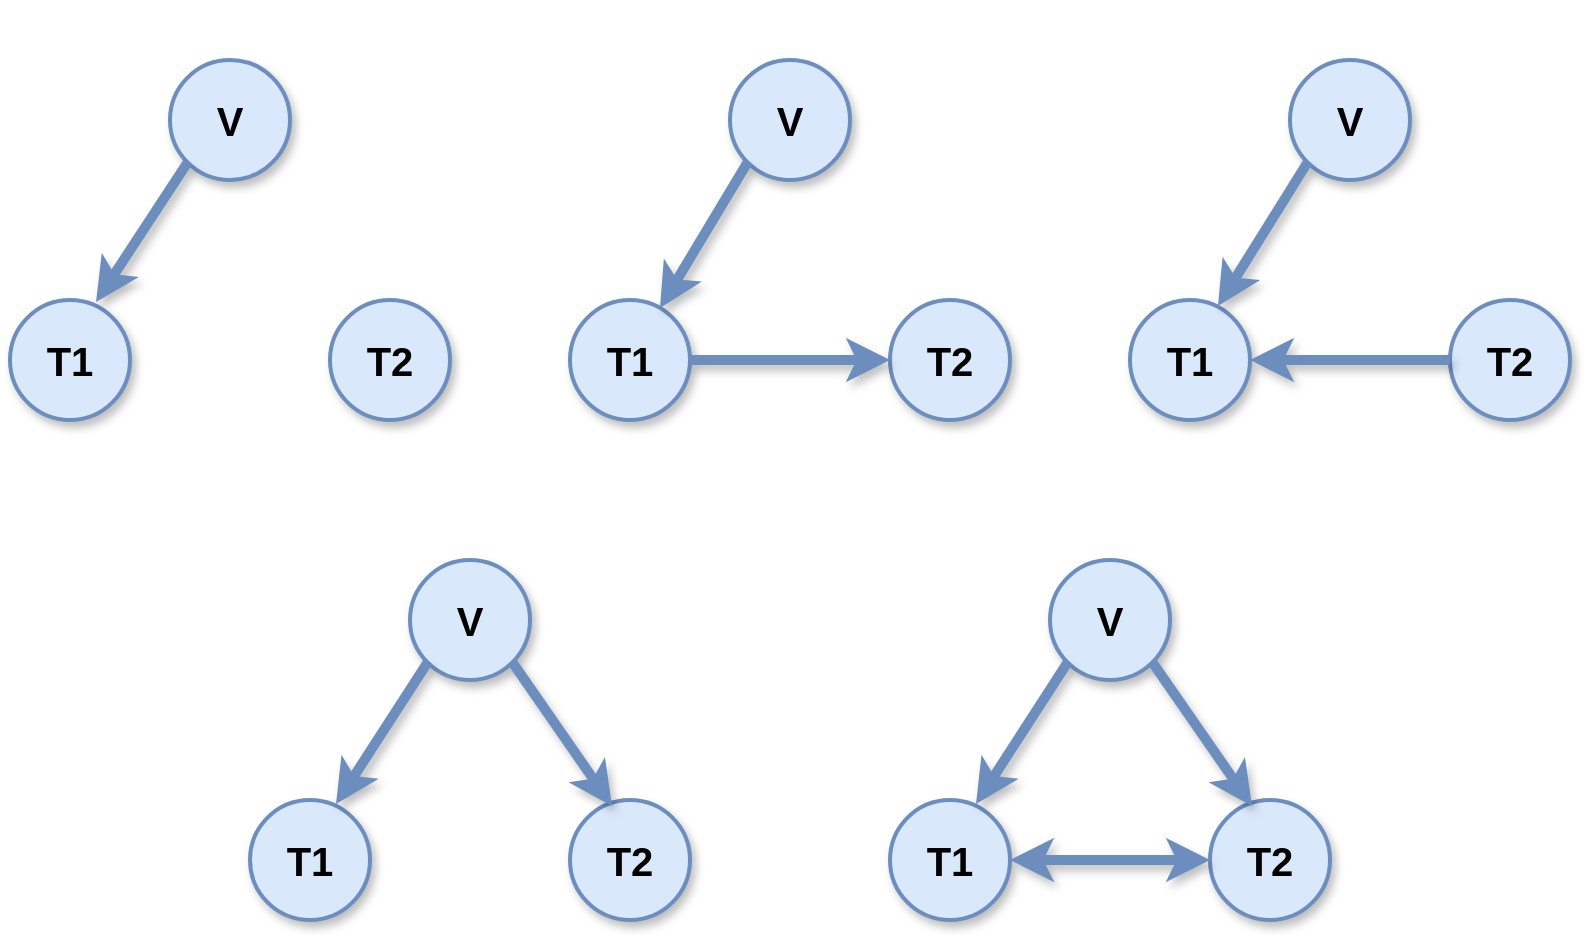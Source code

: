 <mxfile version="25.0.2">
  <diagram name="Page-1" id="KL53qAabpxqSajSM73HF">
    <mxGraphModel dx="1418" dy="1420" grid="1" gridSize="10" guides="1" tooltips="1" connect="1" arrows="1" fold="1" page="1" pageScale="1" pageWidth="850" pageHeight="600" math="1" shadow="0">
      <root>
        <mxCell id="0" />
        <mxCell id="1" parent="0" />
        <mxCell id="Ya9fY4rdkiM0QhiMj1Qv-2" value="&lt;font style=&quot;font-size: 20px;&quot;&gt;&lt;b style=&quot;&quot;&gt;V&lt;/b&gt;&lt;/font&gt;" style="ellipse;whiteSpace=wrap;html=1;aspect=fixed;fillColor=#dae8fc;strokeColor=#6c8ebf;strokeWidth=2;shadow=1;" vertex="1" parent="1">
          <mxGeometry x="120" y="-520" width="60" height="60" as="geometry" />
        </mxCell>
        <mxCell id="Ya9fY4rdkiM0QhiMj1Qv-3" value="&lt;font style=&quot;font-size: 20px;&quot;&gt;&lt;b&gt;T1&lt;/b&gt;&lt;/font&gt;" style="ellipse;whiteSpace=wrap;html=1;aspect=fixed;fillColor=#dae8fc;strokeColor=#6c8ebf;strokeWidth=2;shadow=1;" vertex="1" parent="1">
          <mxGeometry x="40" y="-400" width="60" height="60" as="geometry" />
        </mxCell>
        <mxCell id="Ya9fY4rdkiM0QhiMj1Qv-4" value="&lt;font style=&quot;font-size: 20px;&quot;&gt;&lt;b&gt;T2&lt;/b&gt;&lt;/font&gt;" style="ellipse;whiteSpace=wrap;html=1;aspect=fixed;fillColor=#dae8fc;strokeColor=#6c8ebf;strokeWidth=2;shadow=1;" vertex="1" parent="1">
          <mxGeometry x="200" y="-400" width="60" height="60" as="geometry" />
        </mxCell>
        <mxCell id="Ya9fY4rdkiM0QhiMj1Qv-5" value="&lt;b&gt;&lt;font style=&quot;font-size: 20px;&quot;&gt;V&lt;/font&gt;&lt;/b&gt;" style="ellipse;whiteSpace=wrap;html=1;aspect=fixed;fillColor=#dae8fc;strokeColor=#6c8ebf;strokeWidth=2;shadow=1;" vertex="1" parent="1">
          <mxGeometry x="400" y="-520" width="60" height="60" as="geometry" />
        </mxCell>
        <mxCell id="Ya9fY4rdkiM0QhiMj1Qv-6" value="&lt;b&gt;&lt;font style=&quot;font-size: 20px;&quot;&gt;T1&lt;/font&gt;&lt;/b&gt;" style="ellipse;whiteSpace=wrap;html=1;aspect=fixed;fillColor=#dae8fc;strokeColor=#6c8ebf;strokeWidth=2;shadow=1;" vertex="1" parent="1">
          <mxGeometry x="320" y="-400" width="60" height="60" as="geometry" />
        </mxCell>
        <mxCell id="Ya9fY4rdkiM0QhiMj1Qv-7" value="&lt;b&gt;&lt;font style=&quot;font-size: 20px;&quot;&gt;T2&lt;/font&gt;&lt;/b&gt;" style="ellipse;whiteSpace=wrap;html=1;aspect=fixed;fillColor=#dae8fc;strokeColor=#6c8ebf;strokeWidth=2;shadow=1;" vertex="1" parent="1">
          <mxGeometry x="480" y="-400" width="60" height="60" as="geometry" />
        </mxCell>
        <mxCell id="Ya9fY4rdkiM0QhiMj1Qv-8" value="&lt;b&gt;&lt;font style=&quot;font-size: 20px;&quot;&gt;V&lt;/font&gt;&lt;/b&gt;" style="ellipse;whiteSpace=wrap;html=1;aspect=fixed;fillColor=#dae8fc;strokeColor=#6c8ebf;strokeWidth=2;shadow=1;" vertex="1" parent="1">
          <mxGeometry x="680" y="-520" width="60" height="60" as="geometry" />
        </mxCell>
        <mxCell id="Ya9fY4rdkiM0QhiMj1Qv-9" value="&lt;b&gt;&lt;font style=&quot;font-size: 20px;&quot;&gt;T1&lt;/font&gt;&lt;/b&gt;" style="ellipse;whiteSpace=wrap;html=1;aspect=fixed;fillColor=#dae8fc;strokeColor=#6c8ebf;strokeWidth=2;shadow=1;" vertex="1" parent="1">
          <mxGeometry x="600" y="-400" width="60" height="60" as="geometry" />
        </mxCell>
        <mxCell id="Ya9fY4rdkiM0QhiMj1Qv-10" value="&lt;b&gt;&lt;font style=&quot;font-size: 20px;&quot;&gt;T2&lt;/font&gt;&lt;/b&gt;" style="ellipse;whiteSpace=wrap;html=1;aspect=fixed;fillColor=#dae8fc;strokeColor=#6c8ebf;strokeWidth=2;shadow=1;" vertex="1" parent="1">
          <mxGeometry x="760" y="-400" width="60" height="60" as="geometry" />
        </mxCell>
        <mxCell id="Ya9fY4rdkiM0QhiMj1Qv-11" value="&lt;b&gt;&lt;font style=&quot;font-size: 20px;&quot;&gt;V&lt;/font&gt;&lt;/b&gt;" style="ellipse;whiteSpace=wrap;html=1;aspect=fixed;fillColor=#dae8fc;strokeColor=#6c8ebf;strokeWidth=2;shadow=1;" vertex="1" parent="1">
          <mxGeometry x="240" y="-270" width="60" height="60" as="geometry" />
        </mxCell>
        <mxCell id="Ya9fY4rdkiM0QhiMj1Qv-12" value="&lt;b&gt;&lt;font style=&quot;font-size: 20px;&quot;&gt;T1&lt;/font&gt;&lt;/b&gt;" style="ellipse;whiteSpace=wrap;html=1;aspect=fixed;fillColor=#dae8fc;strokeColor=#6c8ebf;strokeWidth=2;shadow=1;" vertex="1" parent="1">
          <mxGeometry x="160" y="-150" width="60" height="60" as="geometry" />
        </mxCell>
        <mxCell id="Ya9fY4rdkiM0QhiMj1Qv-13" value="&lt;b&gt;&lt;font style=&quot;font-size: 20px;&quot;&gt;T2&lt;/font&gt;&lt;/b&gt;" style="ellipse;whiteSpace=wrap;html=1;aspect=fixed;fillColor=#dae8fc;strokeColor=#6c8ebf;strokeWidth=2;shadow=1;" vertex="1" parent="1">
          <mxGeometry x="320" y="-150" width="60" height="60" as="geometry" />
        </mxCell>
        <mxCell id="Ya9fY4rdkiM0QhiMj1Qv-18" value="" style="endArrow=classic;html=1;rounded=0;exitX=0;exitY=1;exitDx=0;exitDy=0;entryX=0.717;entryY=0.017;entryDx=0;entryDy=0;entryPerimeter=0;strokeWidth=5;fillColor=#dae8fc;strokeColor=#6c8ebf;shadow=1;" edge="1" parent="1" source="Ya9fY4rdkiM0QhiMj1Qv-2" target="Ya9fY4rdkiM0QhiMj1Qv-3">
          <mxGeometry width="50" height="50" relative="1" as="geometry">
            <mxPoint x="400" y="-350" as="sourcePoint" />
            <mxPoint x="450" y="-400" as="targetPoint" />
          </mxGeometry>
        </mxCell>
        <mxCell id="Ya9fY4rdkiM0QhiMj1Qv-19" value="" style="endArrow=classic;html=1;rounded=0;exitX=1;exitY=0.5;exitDx=0;exitDy=0;entryX=0;entryY=0.5;entryDx=0;entryDy=0;strokeWidth=5;fillColor=#dae8fc;strokeColor=#6c8ebf;shadow=1;" edge="1" parent="1" source="Ya9fY4rdkiM0QhiMj1Qv-6" target="Ya9fY4rdkiM0QhiMj1Qv-7">
          <mxGeometry width="50" height="50" relative="1" as="geometry">
            <mxPoint x="400" y="-350" as="sourcePoint" />
            <mxPoint x="450" y="-330" as="targetPoint" />
          </mxGeometry>
        </mxCell>
        <mxCell id="Ya9fY4rdkiM0QhiMj1Qv-20" value="" style="endArrow=classic;html=1;rounded=0;entryX=0.75;entryY=0.067;entryDx=0;entryDy=0;exitX=0;exitY=1;exitDx=0;exitDy=0;entryPerimeter=0;strokeWidth=5;fillColor=#dae8fc;strokeColor=#6c8ebf;shadow=1;" edge="1" parent="1" source="Ya9fY4rdkiM0QhiMj1Qv-5" target="Ya9fY4rdkiM0QhiMj1Qv-6">
          <mxGeometry width="50" height="50" relative="1" as="geometry">
            <mxPoint x="400" y="-350" as="sourcePoint" />
            <mxPoint x="450" y="-400" as="targetPoint" />
          </mxGeometry>
        </mxCell>
        <mxCell id="Ya9fY4rdkiM0QhiMj1Qv-21" value="" style="endArrow=classic;html=1;rounded=0;entryX=1;entryY=0.5;entryDx=0;entryDy=0;exitX=0;exitY=0.5;exitDx=0;exitDy=0;strokeWidth=5;fillColor=#dae8fc;strokeColor=#6c8ebf;shadow=1;" edge="1" parent="1" source="Ya9fY4rdkiM0QhiMj1Qv-10" target="Ya9fY4rdkiM0QhiMj1Qv-9">
          <mxGeometry width="50" height="50" relative="1" as="geometry">
            <mxPoint x="400" y="-350" as="sourcePoint" />
            <mxPoint x="450" y="-400" as="targetPoint" />
          </mxGeometry>
        </mxCell>
        <mxCell id="Ya9fY4rdkiM0QhiMj1Qv-22" value="" style="endArrow=classic;html=1;rounded=0;exitX=0;exitY=1;exitDx=0;exitDy=0;entryX=0.733;entryY=0.05;entryDx=0;entryDy=0;entryPerimeter=0;strokeWidth=5;fillColor=#dae8fc;strokeColor=#6c8ebf;shadow=1;" edge="1" parent="1" source="Ya9fY4rdkiM0QhiMj1Qv-8" target="Ya9fY4rdkiM0QhiMj1Qv-9">
          <mxGeometry width="50" height="50" relative="1" as="geometry">
            <mxPoint x="692" y="-460" as="sourcePoint" />
            <mxPoint x="650" y="-400" as="targetPoint" />
          </mxGeometry>
        </mxCell>
        <mxCell id="Ya9fY4rdkiM0QhiMj1Qv-23" value="" style="endArrow=classic;html=1;rounded=0;exitX=0;exitY=1;exitDx=0;exitDy=0;entryX=0.717;entryY=0.033;entryDx=0;entryDy=0;entryPerimeter=0;strokeWidth=5;fillColor=#dae8fc;strokeColor=#6c8ebf;shadow=1;" edge="1" parent="1" source="Ya9fY4rdkiM0QhiMj1Qv-11" target="Ya9fY4rdkiM0QhiMj1Qv-12">
          <mxGeometry width="50" height="50" relative="1" as="geometry">
            <mxPoint x="206" y="-230" as="sourcePoint" />
            <mxPoint x="160" y="-160" as="targetPoint" />
          </mxGeometry>
        </mxCell>
        <mxCell id="Ya9fY4rdkiM0QhiMj1Qv-24" value="" style="endArrow=classic;html=1;rounded=0;exitX=1;exitY=1;exitDx=0;exitDy=0;entryX=0.35;entryY=0.05;entryDx=0;entryDy=0;entryPerimeter=0;strokeWidth=5;fillColor=#dae8fc;strokeColor=#6c8ebf;shadow=1;" edge="1" parent="1" source="Ya9fY4rdkiM0QhiMj1Qv-11" target="Ya9fY4rdkiM0QhiMj1Qv-13">
          <mxGeometry width="50" height="50" relative="1" as="geometry">
            <mxPoint x="380" y="-260" as="sourcePoint" />
            <mxPoint x="334" y="-190" as="targetPoint" />
          </mxGeometry>
        </mxCell>
        <mxCell id="Ya9fY4rdkiM0QhiMj1Qv-26" value="&lt;b&gt;&lt;font style=&quot;font-size: 20px;&quot;&gt;V&lt;/font&gt;&lt;/b&gt;" style="ellipse;whiteSpace=wrap;html=1;aspect=fixed;fillColor=#dae8fc;strokeColor=#6c8ebf;strokeWidth=2;shadow=1;" vertex="1" parent="1">
          <mxGeometry x="560" y="-270" width="60" height="60" as="geometry" />
        </mxCell>
        <mxCell id="Ya9fY4rdkiM0QhiMj1Qv-27" value="&lt;b&gt;&lt;font style=&quot;font-size: 20px;&quot;&gt;T1&lt;/font&gt;&lt;/b&gt;" style="ellipse;whiteSpace=wrap;html=1;aspect=fixed;fillColor=#dae8fc;strokeColor=#6c8ebf;strokeWidth=2;shadow=1;" vertex="1" parent="1">
          <mxGeometry x="480" y="-150" width="60" height="60" as="geometry" />
        </mxCell>
        <mxCell id="Ya9fY4rdkiM0QhiMj1Qv-28" value="&lt;b&gt;&lt;font style=&quot;font-size: 20px;&quot;&gt;T2&lt;/font&gt;&lt;/b&gt;" style="ellipse;whiteSpace=wrap;html=1;aspect=fixed;fillColor=#dae8fc;strokeColor=#6c8ebf;strokeWidth=2;shadow=1;" vertex="1" parent="1">
          <mxGeometry x="640" y="-150" width="60" height="60" as="geometry" />
        </mxCell>
        <mxCell id="Ya9fY4rdkiM0QhiMj1Qv-29" value="" style="endArrow=classic;html=1;rounded=0;exitX=0;exitY=1;exitDx=0;exitDy=0;entryX=0.717;entryY=0.033;entryDx=0;entryDy=0;entryPerimeter=0;strokeWidth=5;fillColor=#dae8fc;strokeColor=#6c8ebf;shadow=1;" edge="1" parent="1" source="Ya9fY4rdkiM0QhiMj1Qv-26" target="Ya9fY4rdkiM0QhiMj1Qv-27">
          <mxGeometry width="50" height="50" relative="1" as="geometry">
            <mxPoint x="526" y="-230" as="sourcePoint" />
            <mxPoint x="480" y="-160" as="targetPoint" />
          </mxGeometry>
        </mxCell>
        <mxCell id="Ya9fY4rdkiM0QhiMj1Qv-30" value="" style="endArrow=classic;html=1;rounded=0;exitX=1;exitY=1;exitDx=0;exitDy=0;entryX=0.35;entryY=0.05;entryDx=0;entryDy=0;entryPerimeter=0;strokeWidth=5;fillColor=#dae8fc;strokeColor=#6c8ebf;shadow=1;" edge="1" parent="1" source="Ya9fY4rdkiM0QhiMj1Qv-26" target="Ya9fY4rdkiM0QhiMj1Qv-28">
          <mxGeometry width="50" height="50" relative="1" as="geometry">
            <mxPoint x="700" y="-260" as="sourcePoint" />
            <mxPoint x="654" y="-190" as="targetPoint" />
          </mxGeometry>
        </mxCell>
        <mxCell id="Ya9fY4rdkiM0QhiMj1Qv-31" value="" style="endArrow=classic;startArrow=classic;html=1;rounded=0;exitX=1;exitY=0.5;exitDx=0;exitDy=0;entryX=0;entryY=0.5;entryDx=0;entryDy=0;strokeWidth=5;fillColor=#dae8fc;strokeColor=#6c8ebf;shadow=1;" edge="1" parent="1" source="Ya9fY4rdkiM0QhiMj1Qv-27" target="Ya9fY4rdkiM0QhiMj1Qv-28">
          <mxGeometry width="50" height="50" relative="1" as="geometry">
            <mxPoint x="400" y="-350" as="sourcePoint" />
            <mxPoint x="450" y="-400" as="targetPoint" />
          </mxGeometry>
        </mxCell>
        <mxCell id="Ya9fY4rdkiM0QhiMj1Qv-32" value="&lt;font color=&quot;#ffffff&quot; style=&quot;font-size: 16px;&quot;&gt;&lt;b&gt;M0 Null Model&lt;/b&gt;&lt;/font&gt;" style="text;html=1;align=center;verticalAlign=middle;whiteSpace=wrap;rounded=0;" vertex="1" parent="1">
          <mxGeometry x="80" y="-550" width="140" height="30" as="geometry" />
        </mxCell>
        <mxCell id="Ya9fY4rdkiM0QhiMj1Qv-33" value="&lt;font color=&quot;#ffffff&quot; style=&quot;font-size: 16px;&quot;&gt;&lt;b&gt;M1 Mediation&lt;/b&gt;&lt;/font&gt;" style="text;html=1;align=center;verticalAlign=middle;whiteSpace=wrap;rounded=0;" vertex="1" parent="1">
          <mxGeometry x="360" y="-550" width="140" height="30" as="geometry" />
        </mxCell>
        <mxCell id="Ya9fY4rdkiM0QhiMj1Qv-34" value="&lt;font color=&quot;#ffffff&quot; style=&quot;font-size: 16px;&quot;&gt;&lt;b&gt;M2 V-structure&lt;/b&gt;&lt;/font&gt;" style="text;html=1;align=center;verticalAlign=middle;whiteSpace=wrap;rounded=0;" vertex="1" parent="1">
          <mxGeometry x="640" y="-550" width="140" height="30" as="geometry" />
        </mxCell>
        <mxCell id="Ya9fY4rdkiM0QhiMj1Qv-35" value="&lt;font color=&quot;#ffffff&quot; style=&quot;font-size: 16px;&quot;&gt;&lt;b&gt;M3 Conditional Independence&amp;nbsp;&lt;/b&gt;&lt;/font&gt;" style="text;html=1;align=center;verticalAlign=middle;whiteSpace=wrap;rounded=0;" vertex="1" parent="1">
          <mxGeometry x="200" y="-310" width="140" height="40" as="geometry" />
        </mxCell>
        <mxCell id="Ya9fY4rdkiM0QhiMj1Qv-36" value="&lt;font color=&quot;#ffffff&quot; style=&quot;font-size: 16px;&quot;&gt;&lt;b&gt;M4 Fully Connected&lt;/b&gt;&lt;/font&gt;" style="text;html=1;align=center;verticalAlign=middle;whiteSpace=wrap;rounded=0;" vertex="1" parent="1">
          <mxGeometry x="505" y="-300" width="170" height="30" as="geometry" />
        </mxCell>
      </root>
    </mxGraphModel>
  </diagram>
</mxfile>
